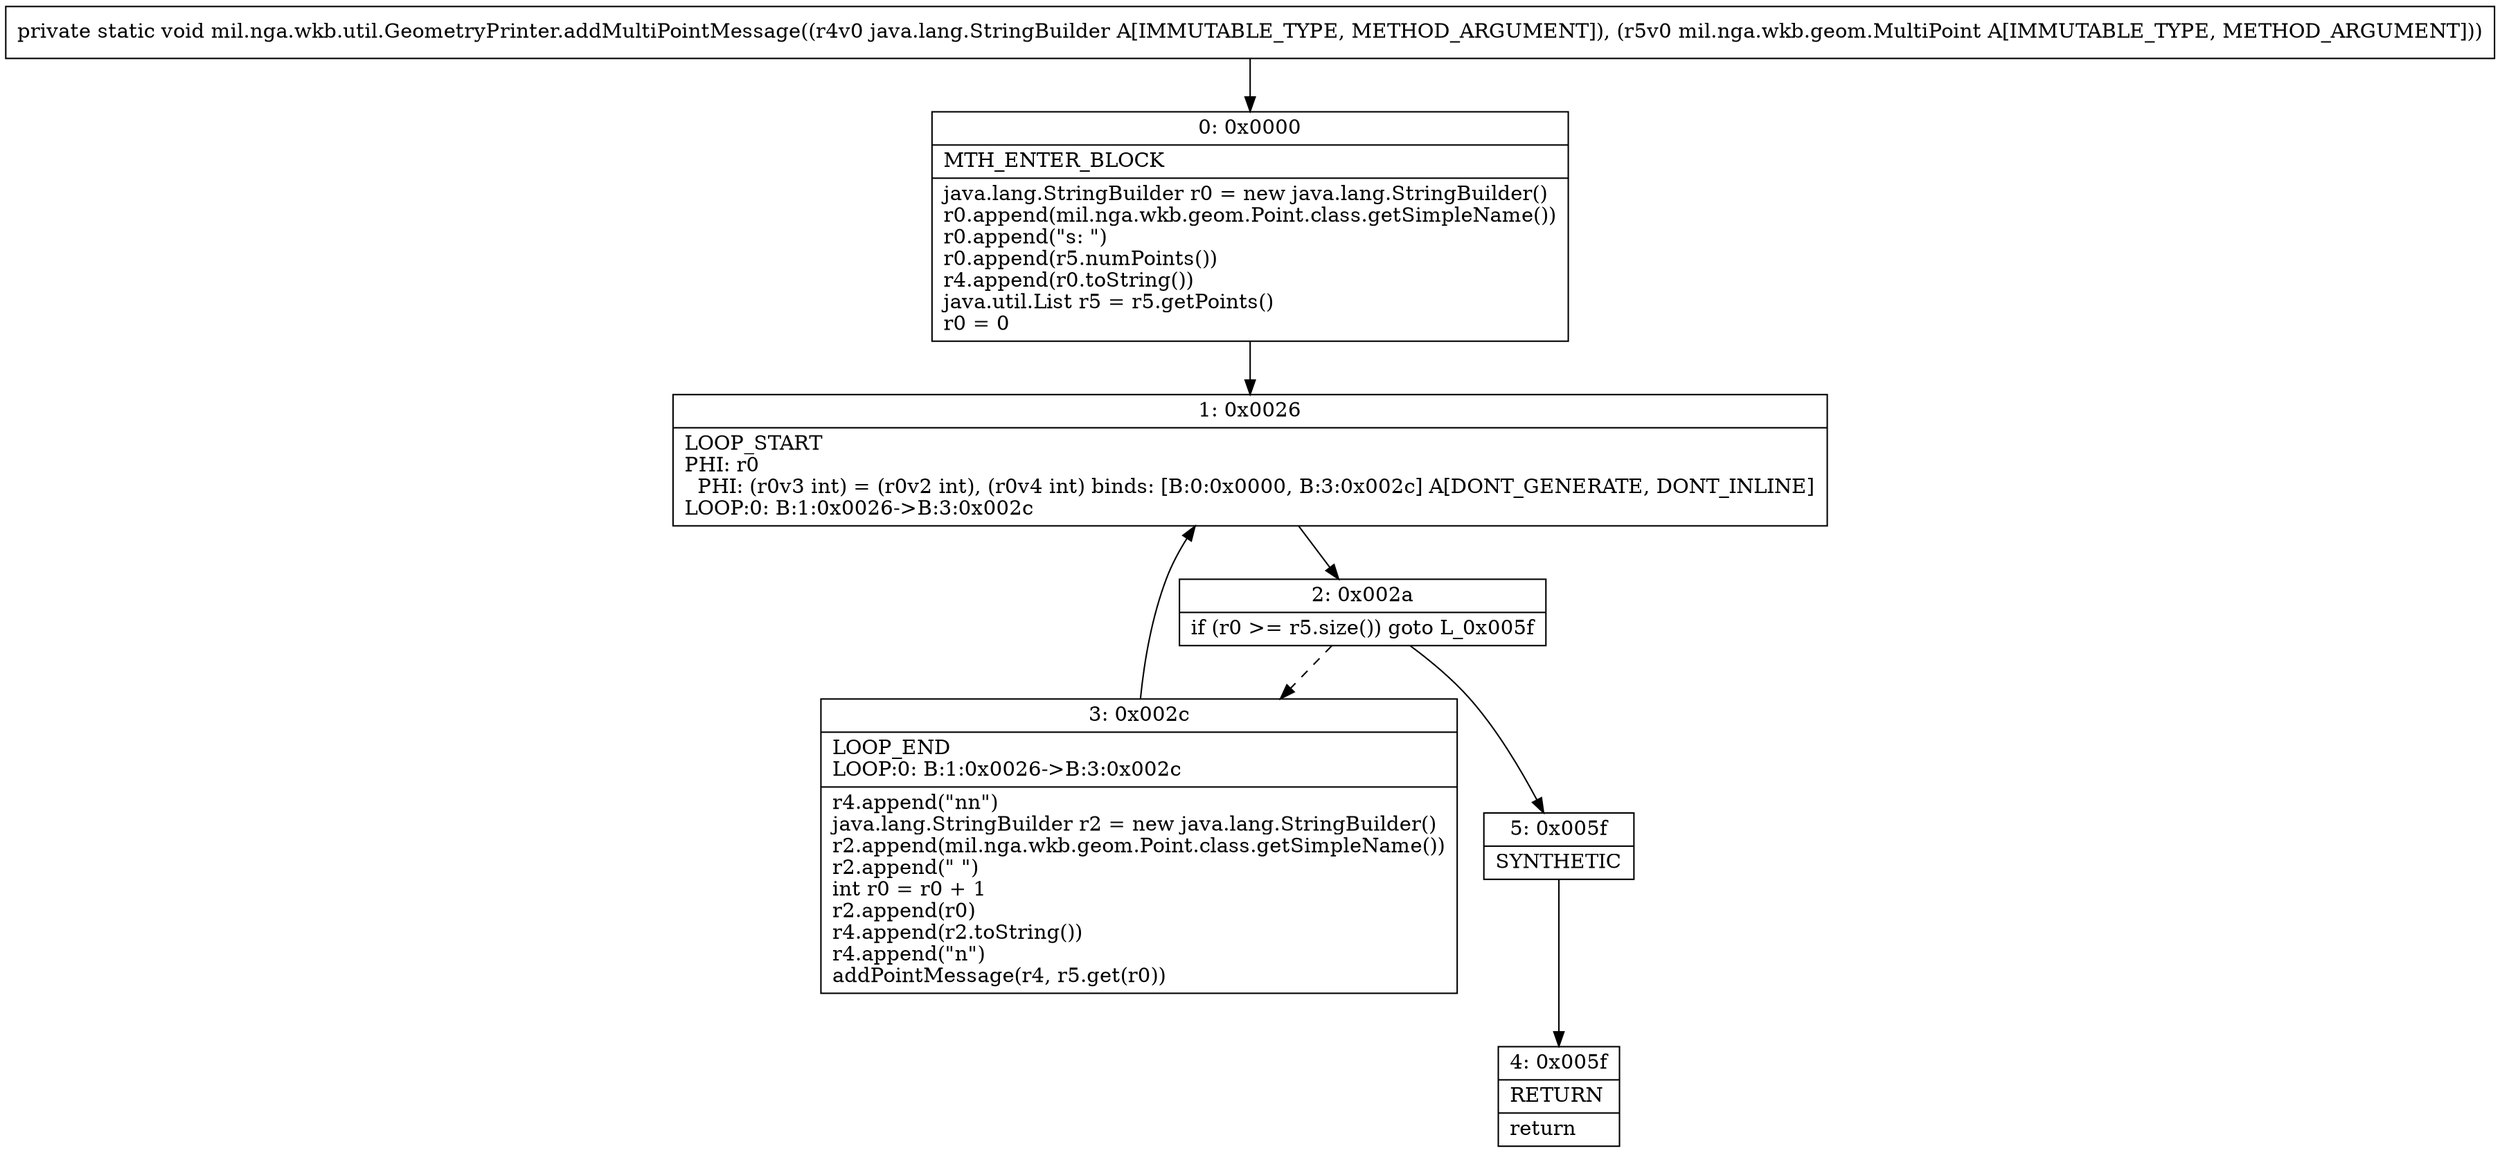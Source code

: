 digraph "CFG formil.nga.wkb.util.GeometryPrinter.addMultiPointMessage(Ljava\/lang\/StringBuilder;Lmil\/nga\/wkb\/geom\/MultiPoint;)V" {
Node_0 [shape=record,label="{0\:\ 0x0000|MTH_ENTER_BLOCK\l|java.lang.StringBuilder r0 = new java.lang.StringBuilder()\lr0.append(mil.nga.wkb.geom.Point.class.getSimpleName())\lr0.append(\"s: \")\lr0.append(r5.numPoints())\lr4.append(r0.toString())\ljava.util.List r5 = r5.getPoints()\lr0 = 0\l}"];
Node_1 [shape=record,label="{1\:\ 0x0026|LOOP_START\lPHI: r0 \l  PHI: (r0v3 int) = (r0v2 int), (r0v4 int) binds: [B:0:0x0000, B:3:0x002c] A[DONT_GENERATE, DONT_INLINE]\lLOOP:0: B:1:0x0026\-\>B:3:0x002c\l}"];
Node_2 [shape=record,label="{2\:\ 0x002a|if (r0 \>= r5.size()) goto L_0x005f\l}"];
Node_3 [shape=record,label="{3\:\ 0x002c|LOOP_END\lLOOP:0: B:1:0x0026\-\>B:3:0x002c\l|r4.append(\"nn\")\ljava.lang.StringBuilder r2 = new java.lang.StringBuilder()\lr2.append(mil.nga.wkb.geom.Point.class.getSimpleName())\lr2.append(\" \")\lint r0 = r0 + 1\lr2.append(r0)\lr4.append(r2.toString())\lr4.append(\"n\")\laddPointMessage(r4, r5.get(r0))\l}"];
Node_4 [shape=record,label="{4\:\ 0x005f|RETURN\l|return\l}"];
Node_5 [shape=record,label="{5\:\ 0x005f|SYNTHETIC\l}"];
MethodNode[shape=record,label="{private static void mil.nga.wkb.util.GeometryPrinter.addMultiPointMessage((r4v0 java.lang.StringBuilder A[IMMUTABLE_TYPE, METHOD_ARGUMENT]), (r5v0 mil.nga.wkb.geom.MultiPoint A[IMMUTABLE_TYPE, METHOD_ARGUMENT])) }"];
MethodNode -> Node_0;
Node_0 -> Node_1;
Node_1 -> Node_2;
Node_2 -> Node_3[style=dashed];
Node_2 -> Node_5;
Node_3 -> Node_1;
Node_5 -> Node_4;
}


